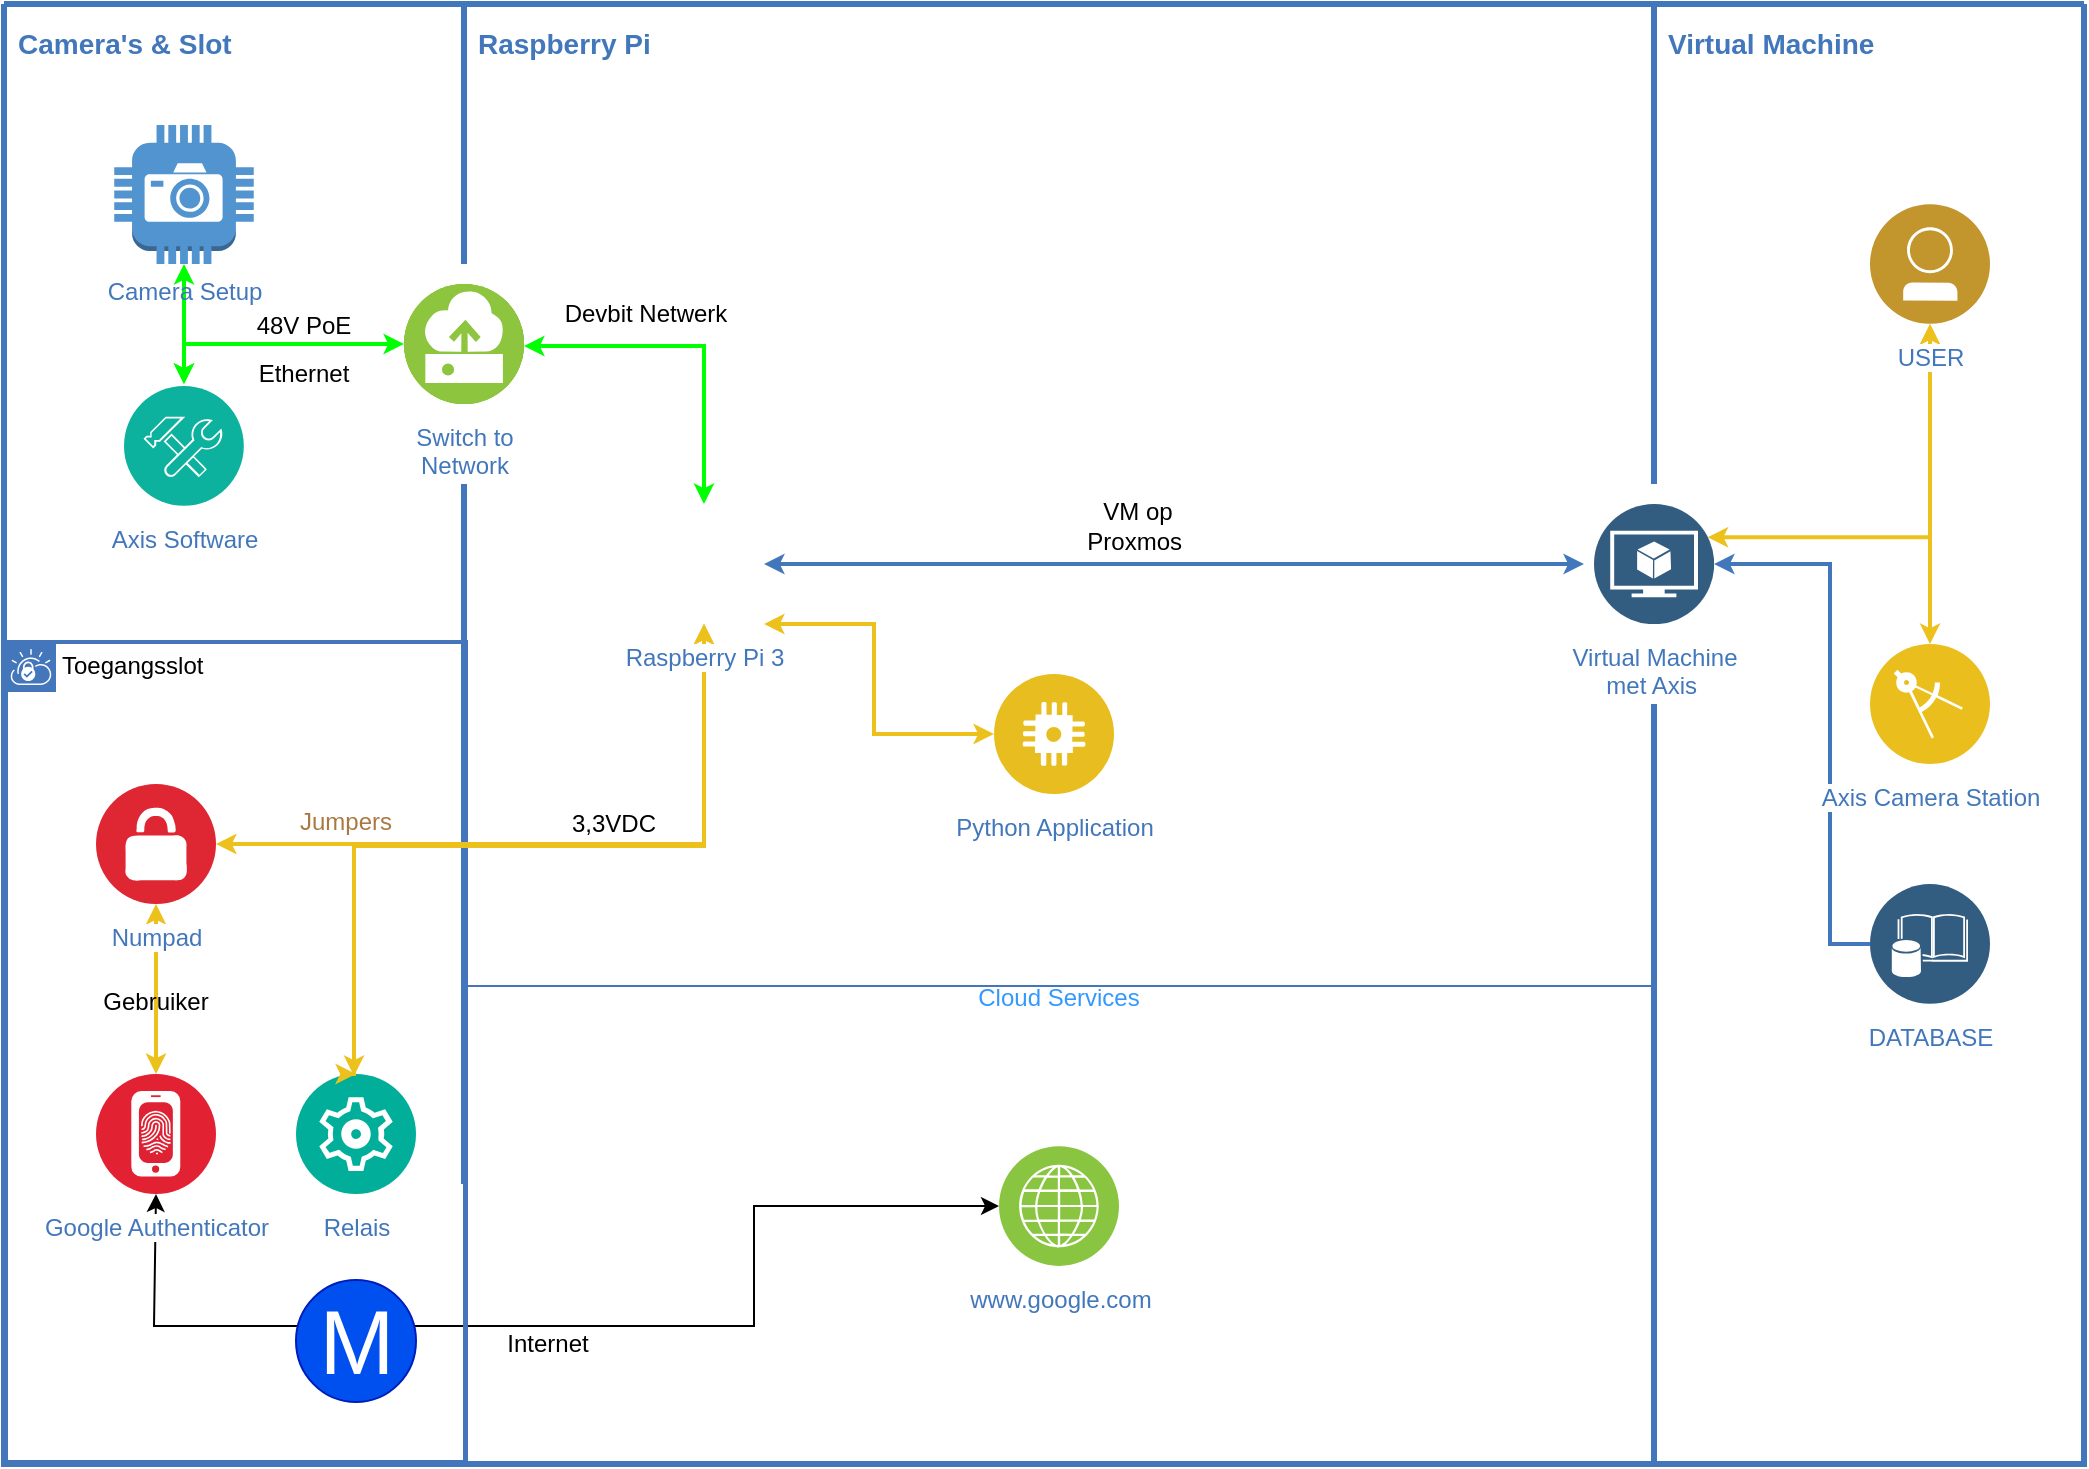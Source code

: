 <mxfile version="24.7.17">
  <diagram id="2f404044-711c-603c-8f00-f6bb4c023d3c" name="Page-1">
    <mxGraphModel dx="1088" dy="723" grid="0" gridSize="10" guides="1" tooltips="1" connect="1" arrows="1" fold="1" page="1" pageScale="1" pageWidth="1169" pageHeight="827" background="none" math="0" shadow="0">
      <root>
        <mxCell id="0" />
        <mxCell id="1" parent="0" />
        <mxCell id="Wx7Rd1c7TSOmOK6R7DE0-221" style="edgeStyle=orthogonalEdgeStyle;rounded=0;html=1;labelBackgroundColor=#ffffff;jettySize=auto;orthogonalLoop=1;strokeColor=#EDC11C;fontColor=#000000;startArrow=classic;strokeWidth=2;endSize=4;startSize=4;entryX=0.5;entryY=1;entryDx=0;entryDy=0;exitX=0.5;exitY=0;exitDx=0;exitDy=0;" parent="1" edge="1">
          <mxGeometry relative="1" as="geometry">
            <Array as="points">
              <mxPoint x="240" y="470" />
              <mxPoint x="415" y="470" />
            </Array>
            <mxPoint x="240" y="585" as="sourcePoint" />
            <mxPoint x="415" y="359" as="targetPoint" />
          </mxGeometry>
        </mxCell>
        <mxCell id="21" value="" style="swimlane;shadow=0;strokeColor=#4277BB;fillColor=#ffffff;fontColor=none;align=right;startSize=0;collapsible=0;noLabel=1;strokeWidth=3;" parent="1" vertex="1">
          <mxGeometry x="65" y="49" width="1040" height="730" as="geometry" />
        </mxCell>
        <mxCell id="Wx7Rd1c7TSOmOK6R7DE0-202" value="" style="html=1;labelBackgroundColor=#FF0000;startArrow=classic;startFill=1;startSize=6;endArrow=classic;endFill=1;endSize=6;jettySize=auto;orthogonalLoop=1;strokeWidth=1;fontSize=14;rounded=0;exitX=0;exitY=0.5;exitDx=0;exitDy=0;entryX=0.5;entryY=1;entryDx=0;entryDy=0;fontColor=#FF0000;" parent="21" source="Wx7Rd1c7TSOmOK6R7DE0-201" target="Wx7Rd1c7TSOmOK6R7DE0-176" edge="1">
          <mxGeometry width="60" height="60" relative="1" as="geometry">
            <mxPoint x="265" y="572" as="sourcePoint" />
            <mxPoint x="325" y="512" as="targetPoint" />
            <Array as="points">
              <mxPoint x="375" y="601" />
              <mxPoint x="375" y="661" />
              <mxPoint x="75" y="661" />
            </Array>
          </mxGeometry>
        </mxCell>
        <mxCell id="23" style="edgeStyle=orthogonalEdgeStyle;rounded=0;html=1;labelBackgroundColor=#ffffff;jettySize=auto;orthogonalLoop=1;strokeColor=#00FF00;fontColor=#000000;startArrow=classic;startFill=1;strokeWidth=2;endSize=4;startSize=4;" parent="21" edge="1">
          <mxGeometry relative="1" as="geometry">
            <mxPoint x="90" y="130" as="sourcePoint" />
            <mxPoint x="90" y="190" as="targetPoint" />
          </mxGeometry>
        </mxCell>
        <mxCell id="31" style="edgeStyle=orthogonalEdgeStyle;rounded=0;html=1;entryX=0;entryY=0.5;labelBackgroundColor=#ffffff;jettySize=auto;orthogonalLoop=1;strokeColor=#4277BB;fontColor=#000000;strokeWidth=2;endSize=4;startSize=4;startArrow=classic;startFill=1;entryDx=0;entryDy=0;" parent="21" source="6" edge="1">
          <mxGeometry relative="1" as="geometry">
            <mxPoint x="305" y="274.466" as="sourcePoint" />
            <mxPoint x="790" y="280" as="targetPoint" />
          </mxGeometry>
        </mxCell>
        <mxCell id="32" style="edgeStyle=orthogonalEdgeStyle;rounded=0;html=1;labelBackgroundColor=#ffffff;jettySize=auto;orthogonalLoop=1;strokeColor=#00FF00&#xa;;fontColor=#009900;startArrow=classic;strokeWidth=2;endSize=4;startSize=4;exitX=0.5;exitY=0;exitDx=0;exitDy=0;" parent="21" source="6" target="Wx7Rd1c7TSOmOK6R7DE0-177" edge="1">
          <mxGeometry relative="1" as="geometry">
            <Array as="points">
              <mxPoint x="350" y="171" />
            </Array>
            <mxPoint x="401.6" y="316" as="sourcePoint" />
            <mxPoint x="295.016" y="208.167" as="targetPoint" />
          </mxGeometry>
        </mxCell>
        <mxCell id="33" style="edgeStyle=orthogonalEdgeStyle;rounded=0;html=1;labelBackgroundColor=#ffffff;jettySize=auto;orthogonalLoop=1;strokeColor=#EDC11C;fontColor=#000000;startArrow=classic;strokeWidth=2;endSize=4;startSize=4;" parent="21" source="14" target="15" edge="1">
          <mxGeometry relative="1" as="geometry" />
        </mxCell>
        <mxCell id="34" style="edgeStyle=orthogonalEdgeStyle;rounded=0;html=1;entryX=1;entryY=0.25;labelBackgroundColor=#ffffff;jettySize=auto;orthogonalLoop=1;strokeColor=#EDC11C;fontColor=#000000;startArrow=classic;strokeWidth=2;endSize=4;startSize=4;entryDx=0;entryDy=0;" parent="21" source="14" target="Wx7Rd1c7TSOmOK6R7DE0-226" edge="1">
          <mxGeometry relative="1" as="geometry">
            <mxPoint x="847.046" y="267.018" as="targetPoint" />
            <Array as="points">
              <mxPoint x="963" y="267" />
            </Array>
          </mxGeometry>
        </mxCell>
        <mxCell id="35" style="edgeStyle=orthogonalEdgeStyle;rounded=0;html=1;entryX=1;entryY=0.5;labelBackgroundColor=#ffffff;jettySize=auto;orthogonalLoop=1;strokeColor=#4277BB;fontColor=#000000;strokeWidth=2;endSize=4;startSize=4;entryDx=0;entryDy=0;" parent="21" source="16" target="Wx7Rd1c7TSOmOK6R7DE0-226" edge="1">
          <mxGeometry relative="1" as="geometry">
            <mxPoint x="850" y="280" as="targetPoint" />
            <Array as="points">
              <mxPoint x="913" y="470" />
              <mxPoint x="913" y="280" />
            </Array>
          </mxGeometry>
        </mxCell>
        <mxCell id="62" style="edgeStyle=orthogonalEdgeStyle;rounded=0;html=1;labelBackgroundColor=#ffffff;startArrow=classic;startFill=1;startSize=4;endSize=4;jettySize=auto;orthogonalLoop=1;strokeColor=#00FF00;strokeWidth=2;fontSize=12;fontColor=#4277BB;" parent="21" target="5" edge="1">
          <mxGeometry relative="1" as="geometry">
            <Array as="points">
              <mxPoint x="90" y="170" />
            </Array>
            <mxPoint x="90" y="190" as="sourcePoint" />
          </mxGeometry>
        </mxCell>
        <mxCell id="5" value="Switch to&lt;div&gt;Network&lt;/div&gt;" style="aspect=fixed;perimeter=ellipsePerimeter;html=1;align=center;shadow=0;dashed=0;image;image=img/lib/ibm/infrastructure/edge_services.svg;strokeColor=#FF0000;fillColor=#FFFF66;gradientColor=none;fontColor=#4277BB;labelBackgroundColor=#ffffff;spacingTop=3;" parent="21" vertex="1">
          <mxGeometry x="200" y="140" width="60" height="60" as="geometry" />
        </mxCell>
        <mxCell id="14" value="USER" style="aspect=fixed;perimeter=ellipsePerimeter;html=1;align=center;shadow=0;dashed=0;image;image=img/lib/ibm/users/user.svg;strokeColor=#FF0000;fillColor=#FFFF66;gradientColor=none;fontColor=#4277BB;labelBackgroundColor=#ffffff;spacingTop=3;" parent="21" vertex="1">
          <mxGeometry x="933" y="100" width="60" height="60" as="geometry" />
        </mxCell>
        <mxCell id="15" value="Axis Camera Station" style="aspect=fixed;perimeter=ellipsePerimeter;html=1;align=center;shadow=0;dashed=0;image;image=img/lib/ibm/applications/enterprise_applications.svg;strokeColor=#FF0000;fillColor=#FFFF66;gradientColor=none;fontColor=#4277BB;labelBackgroundColor=#ffffff;spacingTop=3;" parent="21" vertex="1">
          <mxGeometry x="933" y="320" width="60" height="60" as="geometry" />
        </mxCell>
        <mxCell id="16" value="&lt;div&gt;DATABASE&lt;/div&gt;" style="aspect=fixed;perimeter=ellipsePerimeter;html=1;align=center;shadow=0;dashed=0;image;image=img/lib/ibm/data/enterprise_data.svg;strokeColor=#FF0000;fillColor=#FFFF66;gradientColor=none;fontColor=#4277BB;labelBackgroundColor=#ffffff;spacingTop=3;" parent="21" vertex="1">
          <mxGeometry x="933" y="440" width="60" height="60" as="geometry" />
        </mxCell>
        <mxCell id="22" value="Camera&#39;s &amp;amp; Slot" style="text;html=1;align=left;verticalAlign=middle;fontColor=#4277BB;shadow=0;dashed=0;strokeColor=none;fillColor=none;labelBackgroundColor=none;fontStyle=1;fontSize=14;spacingLeft=5;" parent="21" vertex="1">
          <mxGeometry y="10" width="150" height="20" as="geometry" />
        </mxCell>
        <mxCell id="43" value="" style="line;strokeWidth=3;direction=south;html=1;shadow=0;labelBackgroundColor=none;fillColor=none;gradientColor=none;fontSize=12;fontColor=#4277BB;align=right;strokeColor=#4277BB;" parent="21" vertex="1">
          <mxGeometry x="225" width="10" height="130" as="geometry" />
        </mxCell>
        <mxCell id="44" value="" style="line;strokeWidth=3;direction=south;html=1;shadow=0;labelBackgroundColor=none;fillColor=none;gradientColor=none;fontSize=12;fontColor=#4277BB;align=right;strokeColor=#4277BB;" parent="21" vertex="1">
          <mxGeometry x="225" y="240" width="10" height="350" as="geometry" />
        </mxCell>
        <mxCell id="46" value="" style="line;strokeWidth=3;direction=south;html=1;shadow=0;labelBackgroundColor=none;fillColor=none;gradientColor=none;fontSize=12;fontColor=#4277BB;align=right;strokeColor=#4277BB;" parent="21" vertex="1">
          <mxGeometry x="820" y="350" width="10" height="380" as="geometry" />
        </mxCell>
        <mxCell id="47" value="" style="line;strokeWidth=3;direction=south;html=1;shadow=0;labelBackgroundColor=none;fillColor=none;gradientColor=none;fontSize=12;fontColor=#4277BB;align=right;strokeColor=#4277BB;" parent="21" vertex="1">
          <mxGeometry x="820" width="10" height="240" as="geometry" />
        </mxCell>
        <mxCell id="48" value="Raspberry Pi" style="text;html=1;align=left;verticalAlign=middle;fontColor=#4277BB;shadow=0;dashed=0;strokeColor=none;fillColor=none;labelBackgroundColor=none;fontStyle=1;fontSize=14;spacingLeft=5;" parent="21" vertex="1">
          <mxGeometry x="230" y="10" width="150" height="20" as="geometry" />
        </mxCell>
        <mxCell id="49" value="Virtual Machine" style="text;html=1;align=left;verticalAlign=middle;fontColor=#4277BB;shadow=0;dashed=0;strokeColor=none;fillColor=none;labelBackgroundColor=none;fontStyle=1;fontSize=14;spacingLeft=5;" parent="21" vertex="1">
          <mxGeometry x="825" y="10" width="185" height="20" as="geometry" />
        </mxCell>
        <mxCell id="Wx7Rd1c7TSOmOK6R7DE0-64" value="" style="image;aspect=fixed;perimeter=ellipsePerimeter;html=1;align=center;shadow=0;dashed=0;fontColor=#4277BB;labelBackgroundColor=default;fontSize=12;spacingTop=3;image=img/lib/ibm/infrastructure/microservices_mesh.svg;" parent="21" vertex="1">
          <mxGeometry x="200" y="140" width="60" height="60" as="geometry" />
        </mxCell>
        <mxCell id="Wx7Rd1c7TSOmOK6R7DE0-174" value="Axis Software" style="image;aspect=fixed;perimeter=ellipsePerimeter;html=1;align=center;shadow=0;dashed=0;fontColor=#4277BB;labelBackgroundColor= 4277BB;fontSize=12;spacingTop=3;image=img/lib/ibm/management/service_management_tools.svg;" parent="21" vertex="1">
          <mxGeometry x="60" y="191" width="60" height="60" as="geometry" />
        </mxCell>
        <mxCell id="Wx7Rd1c7TSOmOK6R7DE0-175" value="Ethernet" style="text;html=1;align=center;verticalAlign=middle;whiteSpace=wrap;rounded=0;" parent="21" vertex="1">
          <mxGeometry x="120" y="170" width="60" height="30" as="geometry" />
        </mxCell>
        <mxCell id="Wx7Rd1c7TSOmOK6R7DE0-177" value="" style="image;aspect=fixed;perimeter=ellipsePerimeter;html=1;align=center;shadow=0;dashed=0;fontColor=#4277BB;labelBackgroundColor=default;fontSize=12;spacingTop=3;image=img/lib/ibm/vpc/Instance.svg;" parent="21" vertex="1">
          <mxGeometry x="200" y="140" width="60" height="60" as="geometry" />
        </mxCell>
        <mxCell id="Wx7Rd1c7TSOmOK6R7DE0-212" value="Python Application" style="image;aspect=fixed;perimeter=ellipsePerimeter;html=1;align=center;shadow=0;dashed=0;fontColor=#4277BB;labelBackgroundColor=default;fontSize=12;spacingTop=3;image=img/lib/ibm/applications/iot_application.svg;" parent="21" vertex="1">
          <mxGeometry x="495" y="335" width="60" height="60" as="geometry" />
        </mxCell>
        <mxCell id="Wx7Rd1c7TSOmOK6R7DE0-213" style="edgeStyle=orthogonalEdgeStyle;rounded=0;html=1;labelBackgroundColor=#ffffff;jettySize=auto;orthogonalLoop=1;strokeColor=#EDC11C;fontColor=#000000;startArrow=classic;strokeWidth=2;endSize=4;startSize=4;entryX=1;entryY=1;entryDx=0;entryDy=0;exitX=0;exitY=0.5;exitDx=0;exitDy=0;" parent="21" source="Wx7Rd1c7TSOmOK6R7DE0-212" target="6" edge="1">
          <mxGeometry relative="1" as="geometry">
            <Array as="points">
              <mxPoint x="435" y="365" />
              <mxPoint x="435" y="310" />
            </Array>
            <mxPoint x="165" y="431" as="sourcePoint" />
            <mxPoint x="360" y="320" as="targetPoint" />
          </mxGeometry>
        </mxCell>
        <mxCell id="Wx7Rd1c7TSOmOK6R7DE0-196" value="Toegangsslot" style="shape=mxgraph.ibm.box;prType=vpc;fontStyle=0;verticalAlign=top;align=left;spacingLeft=32;spacingTop=4;fillColor=none;rounded=0;whiteSpace=wrap;html=1;strokeColor=#4376BB;strokeWidth=2;dashed=0;container=1;spacing=-4;collapsible=0;expand=0;recursiveResize=0;" parent="21" vertex="1">
          <mxGeometry x="1" y="319" width="230" height="410" as="geometry" />
        </mxCell>
        <mxCell id="Wx7Rd1c7TSOmOK6R7DE0-222" style="edgeStyle=orthogonalEdgeStyle;rounded=0;html=1;labelBackgroundColor=#ffffff;jettySize=auto;orthogonalLoop=1;strokeColor=#EDC11C;fontColor=#000000;startArrow=classic;strokeWidth=2;endSize=4;startSize=4;entryX=0.5;entryY=1;entryDx=0;entryDy=0;exitX=0.5;exitY=0;exitDx=0;exitDy=0;" parent="Wx7Rd1c7TSOmOK6R7DE0-196" source="Wx7Rd1c7TSOmOK6R7DE0-176" target="Wx7Rd1c7TSOmOK6R7DE0-200" edge="1">
          <mxGeometry relative="1" as="geometry">
            <Array as="points">
              <mxPoint x="75" y="191" />
              <mxPoint x="75" y="191" />
            </Array>
            <mxPoint x="185" y="226" as="sourcePoint" />
            <mxPoint x="360" as="targetPoint" />
          </mxGeometry>
        </mxCell>
        <mxCell id="Wx7Rd1c7TSOmOK6R7DE0-176" value="Google Authenticator" style="image;aspect=fixed;perimeter=ellipsePerimeter;html=1;align=center;shadow=0;dashed=0;fontColor=#4277BB;labelBackgroundColor=default;fontSize=12;spacingTop=3;image=img/lib/ibm/security/identity_provider.svg;" parent="Wx7Rd1c7TSOmOK6R7DE0-196" vertex="1">
          <mxGeometry x="45" y="216" width="60" height="60" as="geometry" />
        </mxCell>
        <mxCell id="Wx7Rd1c7TSOmOK6R7DE0-215" value="Relais" style="image;aspect=fixed;perimeter=ellipsePerimeter;html=1;align=center;shadow=0;dashed=0;fontColor=#4277BB;labelBackgroundColor=default;fontSize=12;spacingTop=3;image=img/lib/ibm/management/cluster_management.svg;" parent="Wx7Rd1c7TSOmOK6R7DE0-196" vertex="1">
          <mxGeometry x="145" y="216" width="60" height="60" as="geometry" />
        </mxCell>
        <mxCell id="Wx7Rd1c7TSOmOK6R7DE0-218" value="&lt;font color=&quot;#aa7942&quot;&gt;Jumpers&lt;/font&gt;" style="text;html=1;align=center;verticalAlign=middle;whiteSpace=wrap;rounded=0;font=EDC11C;" parent="Wx7Rd1c7TSOmOK6R7DE0-196" vertex="1">
          <mxGeometry x="140" y="75" width="60" height="30" as="geometry" />
        </mxCell>
        <mxCell id="Wx7Rd1c7TSOmOK6R7DE0-200" value="Numpad" style="image;aspect=fixed;perimeter=ellipsePerimeter;html=1;align=center;shadow=0;dashed=0;fontColor=#4277BB;labelBackgroundColor=default;fontSize=12;spacingTop=3;image=img/lib/ibm/security/vpn.svg;" parent="Wx7Rd1c7TSOmOK6R7DE0-196" vertex="1">
          <mxGeometry x="45" y="71" width="60" height="60" as="geometry" />
        </mxCell>
        <mxCell id="rFAmSpcPYVDVq17aFoyT-68" value="Gebruiker" style="text;html=1;align=center;verticalAlign=middle;whiteSpace=wrap;rounded=0;" vertex="1" parent="Wx7Rd1c7TSOmOK6R7DE0-196">
          <mxGeometry x="45" y="165" width="60" height="30" as="geometry" />
        </mxCell>
        <mxCell id="rFAmSpcPYVDVq17aFoyT-75" value="M" style="dashed=0;outlineConnect=0;align=center;html=1;shape=mxgraph.pid.engines.electric_motor;fontSize=45;fillColor=#0050ef;strokeColor=#001DBC;fontColor=#ffffff;" vertex="1" parent="Wx7Rd1c7TSOmOK6R7DE0-196">
          <mxGeometry x="145" y="319" width="60" height="61" as="geometry" />
        </mxCell>
        <mxCell id="Wx7Rd1c7TSOmOK6R7DE0-205" style="edgeStyle=orthogonalEdgeStyle;rounded=0;html=1;labelBackgroundColor=#ffffff;jettySize=auto;orthogonalLoop=1;strokeColor=#EDC11C;fontColor=#000000;startArrow=classic;strokeWidth=2;endSize=4;startSize=4;entryX=0.5;entryY=1;entryDx=0;entryDy=0;exitX=1;exitY=0.5;exitDx=0;exitDy=0;" parent="21" source="Wx7Rd1c7TSOmOK6R7DE0-200" target="6" edge="1">
          <mxGeometry relative="1" as="geometry">
            <Array as="points" />
            <mxPoint x="365" y="480" as="sourcePoint" />
            <mxPoint x="270" y="400" as="targetPoint" />
          </mxGeometry>
        </mxCell>
        <mxCell id="Wx7Rd1c7TSOmOK6R7DE0-216" style="edgeStyle=orthogonalEdgeStyle;rounded=0;html=1;labelBackgroundColor=#ffffff;jettySize=auto;orthogonalLoop=1;strokeColor=#EDC11C;fontColor=#000000;startArrow=classic;strokeWidth=2;endSize=4;startSize=4;entryX=0.5;entryY=1;entryDx=0;entryDy=0;exitX=0.5;exitY=0;exitDx=0;exitDy=0;" parent="21" source="Wx7Rd1c7TSOmOK6R7DE0-215" target="6" edge="1">
          <mxGeometry relative="1" as="geometry">
            <Array as="points">
              <mxPoint x="175" y="421" />
              <mxPoint x="350" y="421" />
            </Array>
            <mxPoint x="115" y="431" as="sourcePoint" />
            <mxPoint x="360" y="320" as="targetPoint" />
          </mxGeometry>
        </mxCell>
        <mxCell id="6" value="Raspberry Pi 3" style="aspect=fixed;html=1;align=center;shadow=0;dashed=0;image;image=https://cdn1.iconfinder.com/data/icons/fruit-136/64/Fruit_iconfree_Filled_Outline_raspberry-healthy-organic-food-fruit_icon-128.png;strokeColor=#FF0000;fillColor=#FFFF66;gradientColor=none;fontColor=#4277BB;labelBackgroundColor=#ffffff;spacingTop=3;imageAspect=0;" parent="21" vertex="1">
          <mxGeometry x="320" y="250" width="60" height="60" as="geometry" />
        </mxCell>
        <mxCell id="Wx7Rd1c7TSOmOK6R7DE0-223" value="&lt;font color=&quot;#4277bb&quot;&gt;&lt;span style=&quot;caret-color: rgb(66, 119, 187);&quot;&gt;Camera Setup&lt;/span&gt;&lt;/font&gt;&lt;div&gt;&lt;font color=&quot;#4277bb&quot;&gt;&lt;span style=&quot;caret-color: rgb(66, 119, 187);&quot;&gt;&lt;br&gt;&lt;/span&gt;&lt;/font&gt;&lt;/div&gt;" style="outlineConnect=0;dashed=0;verticalLabelPosition=bottom;verticalAlign=top;align=center;html=1;shape=mxgraph.aws3.camera;fillColor=#5294CF;gradientColor=none;" parent="21" vertex="1">
          <mxGeometry x="55.12" y="60.5" width="69.75" height="69.5" as="geometry" />
        </mxCell>
        <mxCell id="Wx7Rd1c7TSOmOK6R7DE0-226" value="Virtual Machine&lt;div&gt;met Axis&amp;nbsp;&lt;/div&gt;" style="image;aspect=fixed;perimeter=ellipsePerimeter;html=1;align=center;shadow=0;dashed=0;fontColor=#4277BB;labelBackgroundColor=default;fontSize=12;spacingTop=3;image=img/lib/ibm/data/model.svg;" parent="21" vertex="1">
          <mxGeometry x="795" y="250" width="60" height="60" as="geometry" />
        </mxCell>
        <mxCell id="Wx7Rd1c7TSOmOK6R7DE0-203" value="&lt;font color=&quot;#3399ff&quot;&gt;Cloud Services&lt;/font&gt;" style="fontStyle=0;verticalAlign=top;align=center;spacingTop=-2;fillColor=none;rounded=0;whiteSpace=wrap;html=1;strokeColor=#4376BB;strokeWidth=1;dashed=0;container=1;collapsible=0;expand=0;recursiveResize=0;spacing=-4;" parent="21" vertex="1">
          <mxGeometry x="230" y="491" width="595" height="239" as="geometry" />
        </mxCell>
        <mxCell id="Wx7Rd1c7TSOmOK6R7DE0-201" value="www.google.com" style="image;aspect=fixed;perimeter=ellipsePerimeter;html=1;align=center;shadow=0;dashed=0;fontColor=#4277BB;labelBackgroundColor=default;fontSize=12;spacingTop=3;image=img/lib/ibm/infrastructure/channels.svg;" parent="Wx7Rd1c7TSOmOK6R7DE0-203" vertex="1">
          <mxGeometry x="267.5" y="80" width="60" height="60" as="geometry" />
        </mxCell>
        <mxCell id="rFAmSpcPYVDVq17aFoyT-67" value="Internet" style="text;html=1;align=center;verticalAlign=middle;whiteSpace=wrap;rounded=0;" vertex="1" parent="Wx7Rd1c7TSOmOK6R7DE0-203">
          <mxGeometry x="12" y="164" width="60" height="30" as="geometry" />
        </mxCell>
        <mxCell id="rFAmSpcPYVDVq17aFoyT-62" value="3,3VDC" style="text;html=1;align=center;verticalAlign=middle;whiteSpace=wrap;rounded=0;" vertex="1" parent="21">
          <mxGeometry x="275" y="395" width="60" height="29" as="geometry" />
        </mxCell>
        <mxCell id="rFAmSpcPYVDVq17aFoyT-65" value="48V PoE" style="text;html=1;align=center;verticalAlign=middle;whiteSpace=wrap;rounded=0;" vertex="1" parent="21">
          <mxGeometry x="120" y="146" width="60" height="30" as="geometry" />
        </mxCell>
        <mxCell id="rFAmSpcPYVDVq17aFoyT-66" value="Devbit Netwerk" style="text;html=1;align=center;verticalAlign=middle;whiteSpace=wrap;rounded=0;" vertex="1" parent="21">
          <mxGeometry x="275" y="140" width="92" height="30" as="geometry" />
        </mxCell>
        <mxCell id="rFAmSpcPYVDVq17aFoyT-70" value="VM op Proxmos&amp;nbsp;" style="text;html=1;align=center;verticalAlign=middle;whiteSpace=wrap;rounded=0;" vertex="1" parent="21">
          <mxGeometry x="537" y="246" width="60" height="30" as="geometry" />
        </mxCell>
      </root>
    </mxGraphModel>
  </diagram>
</mxfile>
